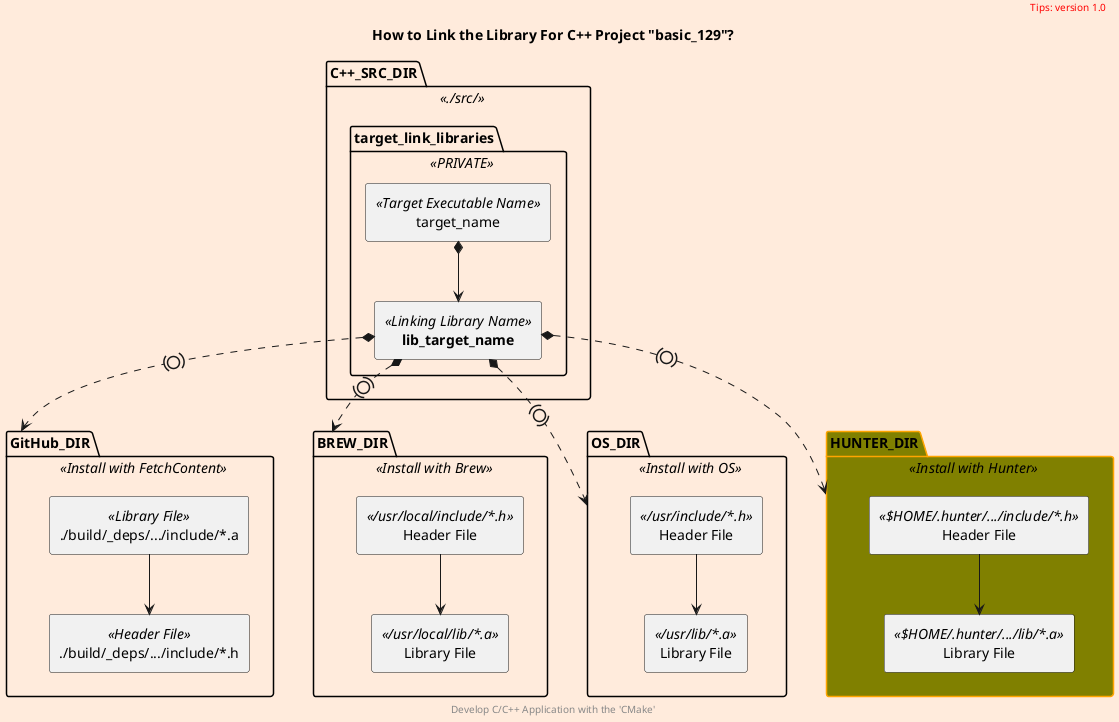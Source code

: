 @startuml what-hunter
scale 800 width
skinparam backgroundColor #FFEBDC
scale 1

skinparam Folder {
  backgroundColor Olive
  borderColor orange
}

'left to right direction
package C++_SRC_DIR <<./src/>> as cxx_main {
    package target_link_libraries <<PRIVATE>> as target_link_libraries {
        rectangle target_name <<Target Executable Name>> as main_128_link
        rectangle "**lib_target_name**" <<Linking Library Name>> as lib
    }
}

package "GitHub_DIR" <<Install with FetchContent>> as github_dir {
    rectangle "./build/_deps/.../include/*.h" <<Header File>> as deps_header_file
    rectangle "./build/_deps/.../include/*.a" <<Library File>> as deps_lib_file
    deps_lib_file --> deps_header_file
}

main_128_link *--> lib
lib *.(0).> github_dir

package BREW_DIR <<Install with Brew>> as brew_dir {
    rectangle "Header File" <</usr/local/include/*.h>> as brew_usr_hxx
    rectangle "Library File" <</usr/local/lib/*.a>> as brew_usr_lib
    brew_usr_hxx --> brew_usr_lib
}

package OS_DIR <<Install with OS>> as os_dir {
    rectangle "Header File" <</usr/include/*.h>> as os_usr_hxx
    rectangle "Library File" <</usr/lib/*.a>> as os_usr_lib
    os_usr_hxx --> os_usr_lib
}

lib *.(0).> brew_dir
lib *.(0).> os_dir

Folder HUNTER_DIR <<Install with Hunter>> as hunter_dir {
    rectangle "Header File" <<$HOME/.hunter/.../include/*.h>> as hunter_hxx
    rectangle "Library File" <<$HOME/.hunter/.../lib/*.a>> as hunter_lib
    hunter_hxx --> hunter_lib
}

lib *.(0).> hunter_dir

title
    How to Link the Library For C++ Project "basic_129"?
end title

header
<font color=red>Tips: version 1.0</font>
endheader

center footer Develop C/C++ Application with the 'CMake'

@enduml